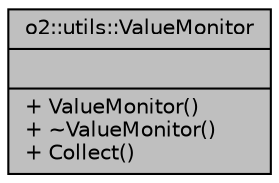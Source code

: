 digraph "o2::utils::ValueMonitor"
{
 // INTERACTIVE_SVG=YES
  bgcolor="transparent";
  edge [fontname="Helvetica",fontsize="10",labelfontname="Helvetica",labelfontsize="10"];
  node [fontname="Helvetica",fontsize="10",shape=record];
  Node1 [label="{o2::utils::ValueMonitor\n||+ ValueMonitor()\l+ ~ValueMonitor()\l+ Collect()\l}",height=0.2,width=0.4,color="black", fillcolor="grey75", style="filled", fontcolor="black"];
}
